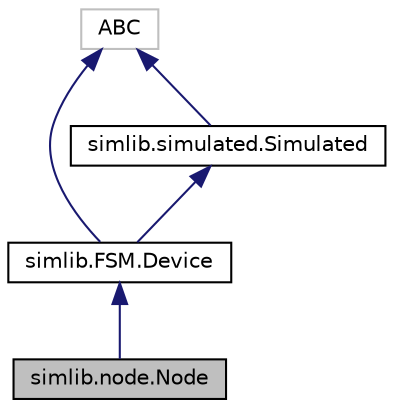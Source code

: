 digraph "simlib.node.Node"
{
  edge [fontname="Helvetica",fontsize="10",labelfontname="Helvetica",labelfontsize="10"];
  node [fontname="Helvetica",fontsize="10",shape=record];
  Node5 [label="simlib.node.Node",height=0.2,width=0.4,color="black", fillcolor="grey75", style="filled", fontcolor="black"];
  Node6 -> Node5 [dir="back",color="midnightblue",fontsize="10",style="solid",fontname="Helvetica"];
  Node6 [label="simlib.FSM.Device",height=0.2,width=0.4,color="black", fillcolor="white", style="filled",URL="$classsimlib_1_1_f_s_m_1_1_device.html"];
  Node7 -> Node6 [dir="back",color="midnightblue",fontsize="10",style="solid",fontname="Helvetica"];
  Node7 [label="simlib.simulated.Simulated",height=0.2,width=0.4,color="black", fillcolor="white", style="filled",URL="$classsimlib_1_1simulated_1_1_simulated.html",tooltip="Classes ##. "];
  Node8 -> Node7 [dir="back",color="midnightblue",fontsize="10",style="solid",fontname="Helvetica"];
  Node8 [label="ABC",height=0.2,width=0.4,color="grey75", fillcolor="white", style="filled"];
  Node8 -> Node6 [dir="back",color="midnightblue",fontsize="10",style="solid",fontname="Helvetica"];
}
